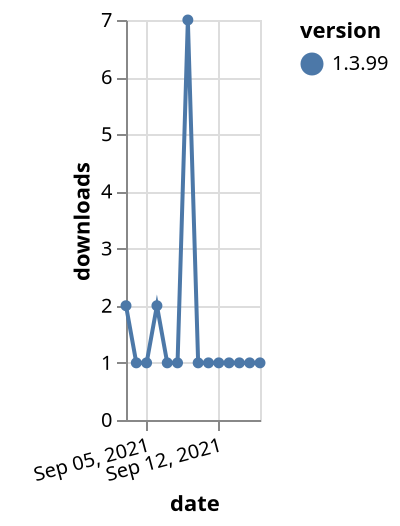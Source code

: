 {"$schema": "https://vega.github.io/schema/vega-lite/v5.json", "description": "A simple bar chart with embedded data.", "data": {"values": [{"date": "2021-09-03", "total": 576, "delta": 2, "version": "1.3.99"}, {"date": "2021-09-04", "total": 577, "delta": 1, "version": "1.3.99"}, {"date": "2021-09-05", "total": 578, "delta": 1, "version": "1.3.99"}, {"date": "2021-09-06", "total": 580, "delta": 2, "version": "1.3.99"}, {"date": "2021-09-07", "total": 581, "delta": 1, "version": "1.3.99"}, {"date": "2021-09-08", "total": 582, "delta": 1, "version": "1.3.99"}, {"date": "2021-09-09", "total": 589, "delta": 7, "version": "1.3.99"}, {"date": "2021-09-10", "total": 590, "delta": 1, "version": "1.3.99"}, {"date": "2021-09-11", "total": 591, "delta": 1, "version": "1.3.99"}, {"date": "2021-09-12", "total": 592, "delta": 1, "version": "1.3.99"}, {"date": "2021-09-13", "total": 593, "delta": 1, "version": "1.3.99"}, {"date": "2021-09-14", "total": 594, "delta": 1, "version": "1.3.99"}, {"date": "2021-09-15", "total": 595, "delta": 1, "version": "1.3.99"}, {"date": "2021-09-16", "total": 596, "delta": 1, "version": "1.3.99"}]}, "width": "container", "mark": {"type": "line", "point": {"filled": true}}, "encoding": {"x": {"field": "date", "type": "temporal", "timeUnit": "yearmonthdate", "title": "date", "axis": {"labelAngle": -15}}, "y": {"field": "delta", "type": "quantitative", "title": "downloads"}, "color": {"field": "version", "type": "nominal"}, "tooltip": {"field": "delta"}}}